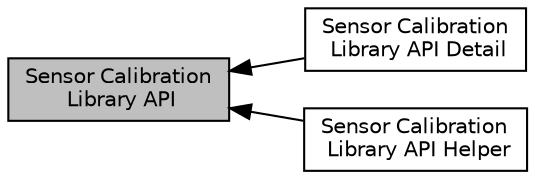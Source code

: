 digraph "Sensor Calibration Library API"
{
  bgcolor="transparent";
  edge [fontname="Helvetica",fontsize="10",labelfontname="Helvetica",labelfontsize="10"];
  node [fontname="Helvetica",fontsize="10",shape=box];
  rankdir=LR;
  Node2 [label="Sensor Calibration\l Library API Detail",height=0.2,width=0.4,color="black",URL="$da/d11/group__lib-sensor-api.html",tooltip="Sensor Calibration Library detail, in file lib_sensor_calib.h."];
  Node3 [label="Sensor Calibration\l Library API Helper",height=0.2,width=0.4,color="black",URL="$d2/d55/group__lib-sensor-helper.html",tooltip="Sensor Calibration Library Helper, in file lib_sensor_calib.h."];
  Node1 [label="Sensor Calibration\l Library API",height=0.2,width=0.4,color="black", fillcolor="grey75", style="filled", fontcolor="black",tooltip="Sensor Calibration Library API, in file lib_sensor_calib.h."];
  Node1->Node2 [shape=plaintext, dir="back", style="solid"];
  Node1->Node3 [shape=plaintext, dir="back", style="solid"];
}
